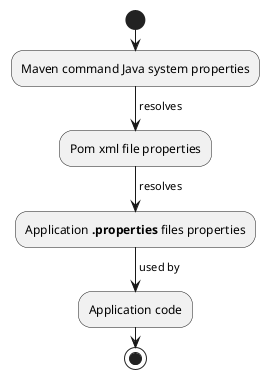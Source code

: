 @startuml
start
:Maven command Java system properties;
-> resolves;
:Pom xml file properties;
-> resolves;
:Application **.properties** files properties;
-> used by;
:Application code;
stop
@enduml